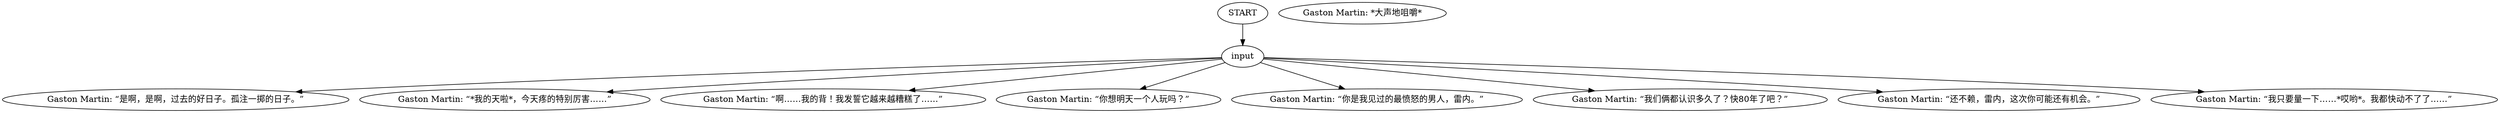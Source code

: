# PLAZA / GASTON barks
# Playing pétanque and cheating.
# ==================================================
digraph G {
	  0 [label="START"];
	  1 [label="input"];
	  2 [label="Gaston Martin: *大声地咀嚼*"];
	  3 [label="Gaston Martin: “是啊，是啊，过去的好日子。孤注一掷的日子。”"];
	  4 [label="Gaston Martin: “*我的天啦*，今天疼的特别厉害……”"];
	  5 [label="Gaston Martin: “啊……我的背！我发誓它越来越糟糕了……”"];
	  7 [label="Gaston Martin: “你想明天一个人玩吗？”"];
	  8 [label="Gaston Martin: “你是我见过的最愤怒的男人，雷内。”"];
	  9 [label="Gaston Martin: “我们俩都认识多久了？快80年了吧？”"];
	  10 [label="Gaston Martin: “还不赖，雷内，这次你可能还有机会。”"];
	  11 [label="Gaston Martin: “我只要量一下……*哎哟*。我都快动不了了……”"];
	  0 -> 1
	  1 -> 3
	  1 -> 4
	  1 -> 5
	  1 -> 7
	  1 -> 8
	  1 -> 9
	  1 -> 10
	  1 -> 11
}

